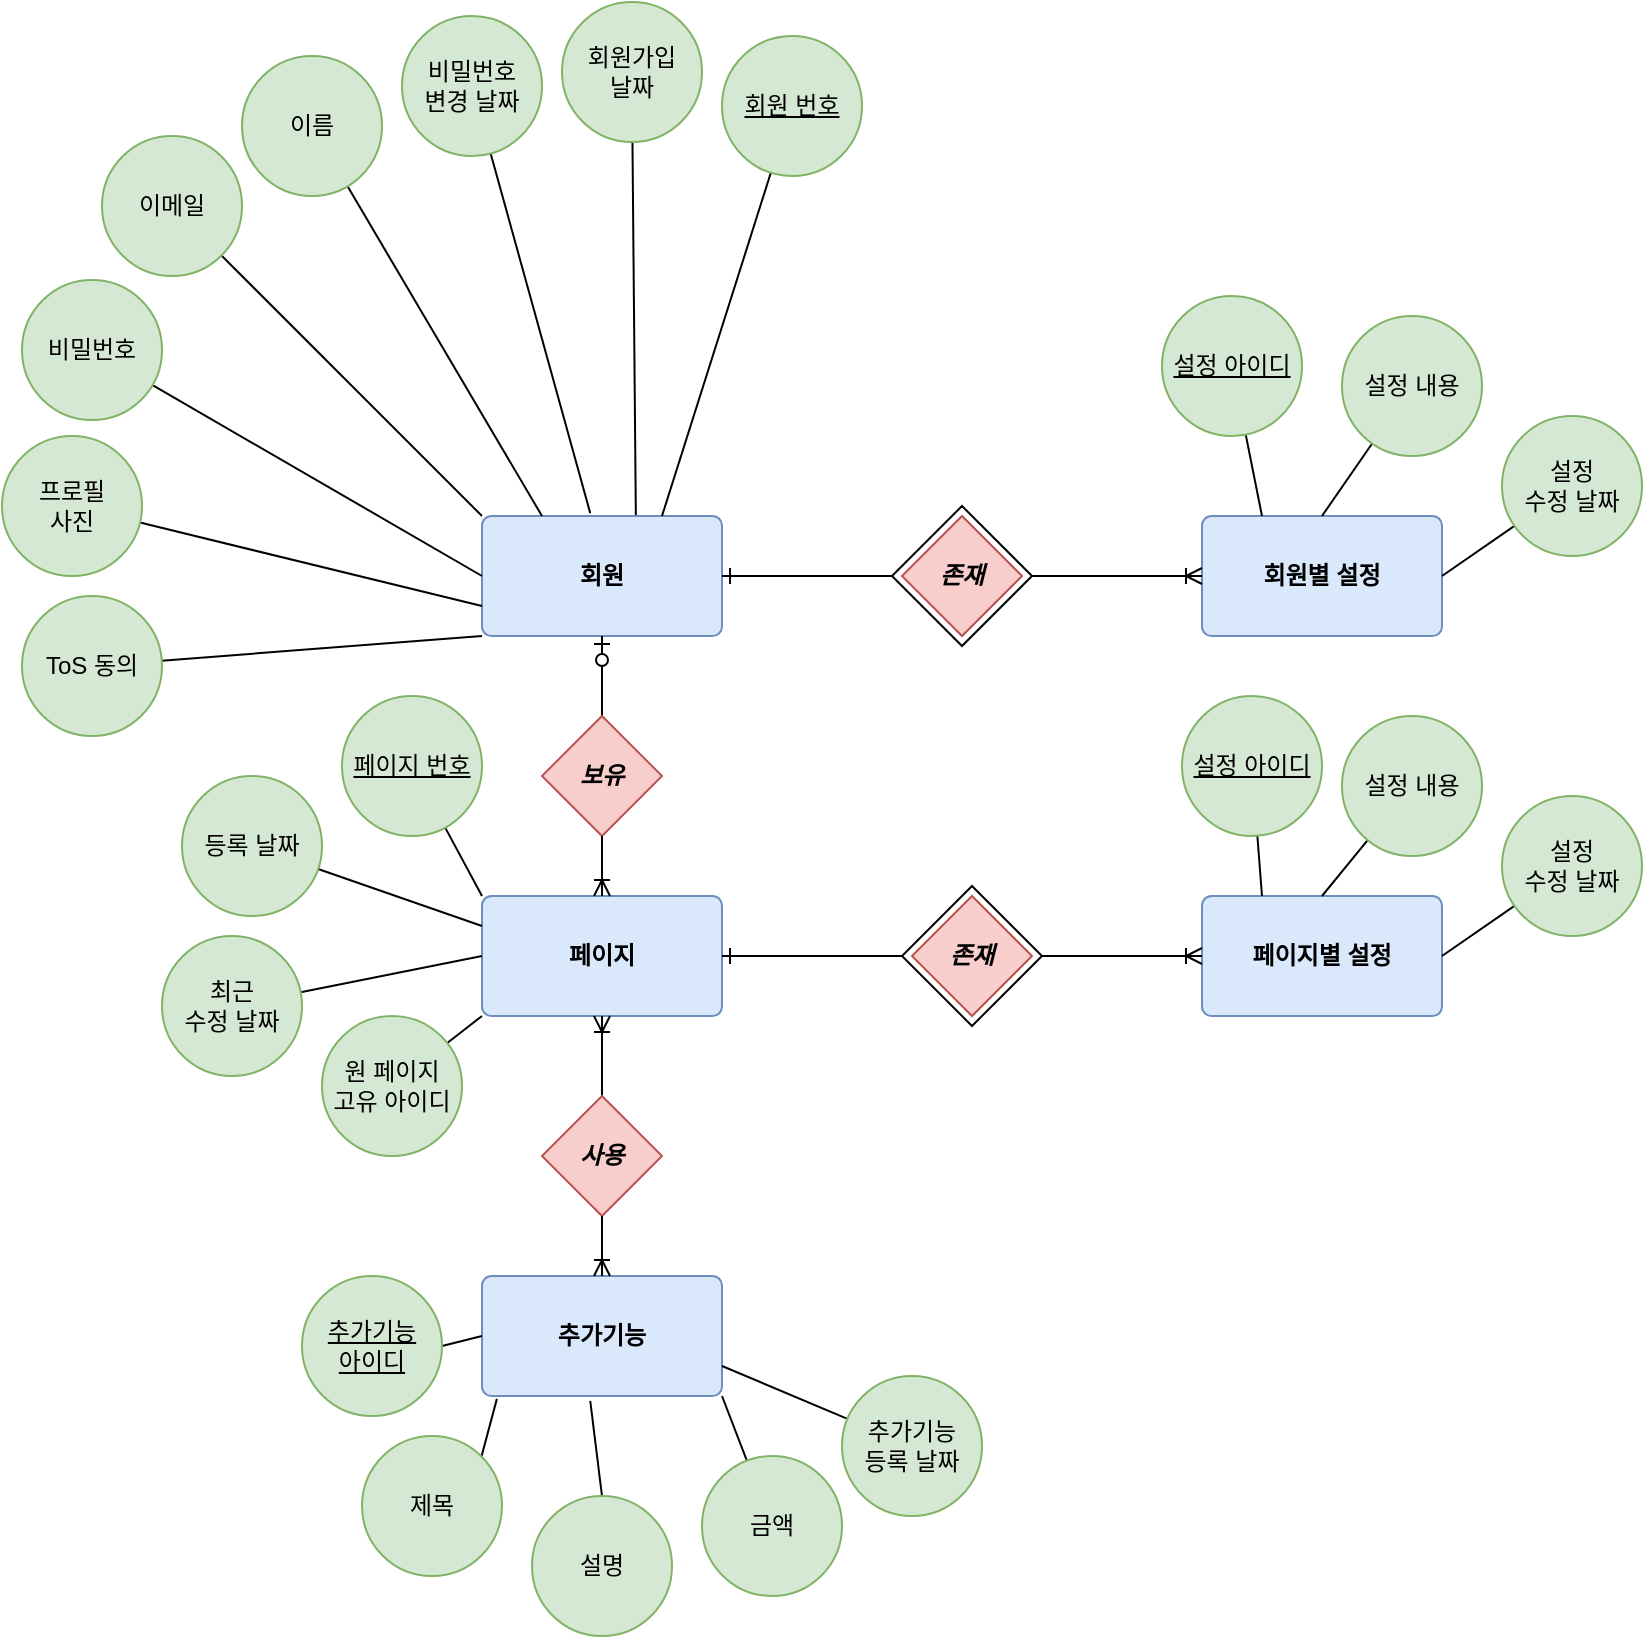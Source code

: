 <mxfile version="19.0.2" type="device"><diagram id="VnR5zD0fV3zJWWybcCal" name="페이지-1"><mxGraphModel dx="820" dy="823" grid="1" gridSize="10" guides="1" tooltips="1" connect="1" arrows="1" fold="1" page="0" pageScale="1" pageWidth="850" pageHeight="1100" background="none" math="0" shadow="0"><root><mxCell id="0"/><mxCell id="1" parent="0"/><mxCell id="6lqEJoBBVzWmlgnXsBPY-34" value="" style="rhombus;whiteSpace=wrap;html=1;fillColor=none;" vertex="1" parent="1"><mxGeometry x="355" y="365" width="70" height="70" as="geometry"/></mxCell><mxCell id="6lqEJoBBVzWmlgnXsBPY-32" value="" style="rhombus;whiteSpace=wrap;html=1;fillColor=none;" vertex="1" parent="1"><mxGeometry x="360" y="555" width="70" height="70" as="geometry"/></mxCell><mxCell id="6lqEJoBBVzWmlgnXsBPY-1" value="회원" style="rounded=1;whiteSpace=wrap;html=1;arcSize=8;fillColor=#dae8fc;strokeColor=#6c8ebf;fontStyle=1" vertex="1" parent="1"><mxGeometry x="150" y="370" width="120" height="60" as="geometry"/></mxCell><mxCell id="6lqEJoBBVzWmlgnXsBPY-2" value="페이지" style="rounded=1;whiteSpace=wrap;html=1;arcSize=8;fillColor=#dae8fc;strokeColor=#6c8ebf;fontStyle=1" vertex="1" parent="1"><mxGeometry x="150" y="560" width="120" height="60" as="geometry"/></mxCell><mxCell id="6lqEJoBBVzWmlgnXsBPY-3" value="회원별 설정" style="rounded=1;whiteSpace=wrap;html=1;arcSize=8;fillColor=#dae8fc;strokeColor=#6c8ebf;fontStyle=1" vertex="1" parent="1"><mxGeometry x="510" y="370" width="120" height="60" as="geometry"/></mxCell><mxCell id="6lqEJoBBVzWmlgnXsBPY-4" value="페이지별 설정" style="rounded=1;whiteSpace=wrap;html=1;arcSize=8;fillColor=#dae8fc;strokeColor=#6c8ebf;fontStyle=1" vertex="1" parent="1"><mxGeometry x="510" y="560" width="120" height="60" as="geometry"/></mxCell><mxCell id="6lqEJoBBVzWmlgnXsBPY-5" value="추가기능" style="rounded=1;whiteSpace=wrap;html=1;arcSize=8;fillColor=#dae8fc;strokeColor=#6c8ebf;fontStyle=1" vertex="1" parent="1"><mxGeometry x="150" y="750" width="120" height="60" as="geometry"/></mxCell><mxCell id="6lqEJoBBVzWmlgnXsBPY-10" style="rounded=0;orthogonalLoop=1;jettySize=auto;html=1;endArrow=none;endFill=0;entryX=0.75;entryY=0;entryDx=0;entryDy=0;" edge="1" parent="1" source="6lqEJoBBVzWmlgnXsBPY-8" target="6lqEJoBBVzWmlgnXsBPY-1"><mxGeometry relative="1" as="geometry"/></mxCell><mxCell id="6lqEJoBBVzWmlgnXsBPY-8" value="&lt;u&gt;회원 번호&lt;/u&gt;" style="ellipse;whiteSpace=wrap;html=1;aspect=fixed;fillColor=#d5e8d4;strokeColor=#82b366;" vertex="1" parent="1"><mxGeometry x="270" y="130" width="70" height="70" as="geometry"/></mxCell><mxCell id="6lqEJoBBVzWmlgnXsBPY-17" style="edgeStyle=none;rounded=0;orthogonalLoop=1;jettySize=auto;html=1;entryX=0;entryY=1;entryDx=0;entryDy=0;endArrow=none;endFill=0;" edge="1" parent="1" source="6lqEJoBBVzWmlgnXsBPY-11" target="6lqEJoBBVzWmlgnXsBPY-1"><mxGeometry relative="1" as="geometry"/></mxCell><mxCell id="6lqEJoBBVzWmlgnXsBPY-11" value="ToS 동의" style="ellipse;whiteSpace=wrap;html=1;aspect=fixed;fillColor=#d5e8d4;strokeColor=#82b366;" vertex="1" parent="1"><mxGeometry x="-80" y="410" width="70" height="70" as="geometry"/></mxCell><mxCell id="6lqEJoBBVzWmlgnXsBPY-20" style="edgeStyle=none;rounded=0;orthogonalLoop=1;jettySize=auto;html=1;entryX=0;entryY=0;entryDx=0;entryDy=0;endArrow=none;endFill=0;" edge="1" parent="1" source="6lqEJoBBVzWmlgnXsBPY-12" target="6lqEJoBBVzWmlgnXsBPY-1"><mxGeometry relative="1" as="geometry"/></mxCell><mxCell id="6lqEJoBBVzWmlgnXsBPY-12" value="이메일" style="ellipse;whiteSpace=wrap;html=1;aspect=fixed;fillColor=#d5e8d4;strokeColor=#82b366;" vertex="1" parent="1"><mxGeometry x="-40" y="180" width="70" height="70" as="geometry"/></mxCell><mxCell id="6lqEJoBBVzWmlgnXsBPY-21" style="edgeStyle=none;rounded=0;orthogonalLoop=1;jettySize=auto;html=1;entryX=0.25;entryY=0;entryDx=0;entryDy=0;endArrow=none;endFill=0;" edge="1" parent="1" source="6lqEJoBBVzWmlgnXsBPY-13" target="6lqEJoBBVzWmlgnXsBPY-1"><mxGeometry relative="1" as="geometry"/></mxCell><mxCell id="6lqEJoBBVzWmlgnXsBPY-13" value="이름" style="ellipse;whiteSpace=wrap;html=1;aspect=fixed;fillColor=#d5e8d4;strokeColor=#82b366;" vertex="1" parent="1"><mxGeometry x="30" y="140" width="70" height="70" as="geometry"/></mxCell><mxCell id="6lqEJoBBVzWmlgnXsBPY-19" style="edgeStyle=none;rounded=0;orthogonalLoop=1;jettySize=auto;html=1;entryX=0;entryY=0.5;entryDx=0;entryDy=0;endArrow=none;endFill=0;" edge="1" parent="1" source="6lqEJoBBVzWmlgnXsBPY-14" target="6lqEJoBBVzWmlgnXsBPY-1"><mxGeometry relative="1" as="geometry"/></mxCell><mxCell id="6lqEJoBBVzWmlgnXsBPY-14" value="비밀번호" style="ellipse;whiteSpace=wrap;html=1;aspect=fixed;fillColor=#d5e8d4;strokeColor=#82b366;" vertex="1" parent="1"><mxGeometry x="-80" y="252" width="70" height="70" as="geometry"/></mxCell><mxCell id="6lqEJoBBVzWmlgnXsBPY-18" style="edgeStyle=none;rounded=0;orthogonalLoop=1;jettySize=auto;html=1;entryX=0;entryY=0.75;entryDx=0;entryDy=0;endArrow=none;endFill=0;" edge="1" parent="1" source="6lqEJoBBVzWmlgnXsBPY-15" target="6lqEJoBBVzWmlgnXsBPY-1"><mxGeometry relative="1" as="geometry"/></mxCell><mxCell id="6lqEJoBBVzWmlgnXsBPY-15" value="프로필&lt;br&gt;사진" style="ellipse;whiteSpace=wrap;html=1;aspect=fixed;fillColor=#d5e8d4;strokeColor=#82b366;" vertex="1" parent="1"><mxGeometry x="-90" y="330" width="70" height="70" as="geometry"/></mxCell><mxCell id="6lqEJoBBVzWmlgnXsBPY-22" value="" style="fontSize=12;html=1;endArrow=ERzeroToOne;endFill=1;rounded=0;entryX=0.5;entryY=1;entryDx=0;entryDy=0;exitX=0.5;exitY=0;exitDx=0;exitDy=0;" edge="1" parent="1" source="6lqEJoBBVzWmlgnXsBPY-23" target="6lqEJoBBVzWmlgnXsBPY-1"><mxGeometry width="100" height="100" relative="1" as="geometry"><mxPoint x="360" y="470" as="sourcePoint"/><mxPoint x="230.0" y="490" as="targetPoint"/></mxGeometry></mxCell><mxCell id="6lqEJoBBVzWmlgnXsBPY-23" value="보유" style="rhombus;whiteSpace=wrap;html=1;fillColor=#f8cecc;strokeColor=#b85450;fontStyle=3" vertex="1" parent="1"><mxGeometry x="180" y="470" width="60" height="60" as="geometry"/></mxCell><mxCell id="6lqEJoBBVzWmlgnXsBPY-24" value="" style="fontSize=12;html=1;endArrow=ERoneToMany;rounded=0;entryX=0.5;entryY=0;entryDx=0;entryDy=0;exitX=0.5;exitY=1;exitDx=0;exitDy=0;" edge="1" parent="1" source="6lqEJoBBVzWmlgnXsBPY-23" target="6lqEJoBBVzWmlgnXsBPY-2"><mxGeometry width="100" height="100" relative="1" as="geometry"><mxPoint x="250" y="539.05" as="sourcePoint"/><mxPoint x="330" y="539.05" as="targetPoint"/></mxGeometry></mxCell><mxCell id="6lqEJoBBVzWmlgnXsBPY-25" value="" style="fontSize=12;html=1;endArrow=ERoneToMany;rounded=0;entryX=0.5;entryY=1;entryDx=0;entryDy=0;exitX=0.5;exitY=0;exitDx=0;exitDy=0;" edge="1" parent="1" source="6lqEJoBBVzWmlgnXsBPY-27" target="6lqEJoBBVzWmlgnXsBPY-2"><mxGeometry width="100" height="100" relative="1" as="geometry"><mxPoint x="105" y="770" as="sourcePoint"/><mxPoint x="205" y="670" as="targetPoint"/></mxGeometry></mxCell><mxCell id="6lqEJoBBVzWmlgnXsBPY-27" value="사용" style="rhombus;whiteSpace=wrap;html=1;fillColor=#f8cecc;strokeColor=#b85450;fontStyle=3" vertex="1" parent="1"><mxGeometry x="180" y="660" width="60" height="60" as="geometry"/></mxCell><mxCell id="6lqEJoBBVzWmlgnXsBPY-28" value="" style="fontSize=12;html=1;endArrow=ERoneToMany;rounded=0;entryX=0.5;entryY=0;entryDx=0;entryDy=0;exitX=0.5;exitY=1;exitDx=0;exitDy=0;" edge="1" parent="1" source="6lqEJoBBVzWmlgnXsBPY-27" target="6lqEJoBBVzWmlgnXsBPY-5"><mxGeometry width="100" height="100" relative="1" as="geometry"><mxPoint x="220.0" y="670" as="sourcePoint"/><mxPoint x="220.0" y="630" as="targetPoint"/></mxGeometry></mxCell><mxCell id="6lqEJoBBVzWmlgnXsBPY-31" value="존재" style="rhombus;whiteSpace=wrap;html=1;fillColor=#f8cecc;strokeColor=#b85450;fontStyle=3" vertex="1" parent="1"><mxGeometry x="365" y="560" width="60" height="60" as="geometry"/></mxCell><mxCell id="6lqEJoBBVzWmlgnXsBPY-33" value="존재" style="rhombus;whiteSpace=wrap;html=1;fillColor=#f8cecc;strokeColor=#b85450;fontStyle=3" vertex="1" parent="1"><mxGeometry x="360" y="370" width="60" height="60" as="geometry"/></mxCell><mxCell id="6lqEJoBBVzWmlgnXsBPY-35" value="" style="edgeStyle=entityRelationEdgeStyle;fontSize=12;html=1;endArrow=ERone;endFill=1;rounded=0;entryX=1;entryY=0.5;entryDx=0;entryDy=0;exitX=0;exitY=0.5;exitDx=0;exitDy=0;" edge="1" parent="1" source="6lqEJoBBVzWmlgnXsBPY-32" target="6lqEJoBBVzWmlgnXsBPY-2"><mxGeometry width="100" height="100" relative="1" as="geometry"><mxPoint x="310" y="850" as="sourcePoint"/><mxPoint x="410" y="750" as="targetPoint"/></mxGeometry></mxCell><mxCell id="6lqEJoBBVzWmlgnXsBPY-36" value="" style="edgeStyle=entityRelationEdgeStyle;fontSize=12;html=1;endArrow=ERoneToMany;rounded=0;entryX=0;entryY=0.5;entryDx=0;entryDy=0;exitX=1;exitY=0.5;exitDx=0;exitDy=0;" edge="1" parent="1" source="6lqEJoBBVzWmlgnXsBPY-32" target="6lqEJoBBVzWmlgnXsBPY-4"><mxGeometry width="100" height="100" relative="1" as="geometry"><mxPoint x="430" y="590" as="sourcePoint"/><mxPoint x="530" y="490" as="targetPoint"/></mxGeometry></mxCell><mxCell id="6lqEJoBBVzWmlgnXsBPY-37" value="" style="edgeStyle=entityRelationEdgeStyle;fontSize=12;html=1;endArrow=ERone;endFill=1;rounded=0;entryX=1;entryY=0.5;entryDx=0;entryDy=0;exitX=0;exitY=0.5;exitDx=0;exitDy=0;" edge="1" parent="1" source="6lqEJoBBVzWmlgnXsBPY-34" target="6lqEJoBBVzWmlgnXsBPY-1"><mxGeometry width="100" height="100" relative="1" as="geometry"><mxPoint x="340" y="450" as="sourcePoint"/><mxPoint x="250.0" y="450" as="targetPoint"/></mxGeometry></mxCell><mxCell id="6lqEJoBBVzWmlgnXsBPY-38" value="" style="edgeStyle=entityRelationEdgeStyle;fontSize=12;html=1;endArrow=ERoneToMany;rounded=0;entryX=0;entryY=0.5;entryDx=0;entryDy=0;exitX=1;exitY=0.5;exitDx=0;exitDy=0;" edge="1" parent="1" source="6lqEJoBBVzWmlgnXsBPY-34" target="6lqEJoBBVzWmlgnXsBPY-3"><mxGeometry width="100" height="100" relative="1" as="geometry"><mxPoint x="450" y="400" as="sourcePoint"/><mxPoint x="500" y="399.52" as="targetPoint"/></mxGeometry></mxCell><mxCell id="6lqEJoBBVzWmlgnXsBPY-47" style="edgeStyle=none;rounded=0;orthogonalLoop=1;jettySize=auto;html=1;entryX=0;entryY=0;entryDx=0;entryDy=0;endArrow=none;endFill=0;" edge="1" parent="1" source="6lqEJoBBVzWmlgnXsBPY-39" target="6lqEJoBBVzWmlgnXsBPY-2"><mxGeometry relative="1" as="geometry"/></mxCell><mxCell id="6lqEJoBBVzWmlgnXsBPY-39" value="&lt;u&gt;페이지 번호&lt;/u&gt;" style="ellipse;whiteSpace=wrap;html=1;aspect=fixed;fillColor=#d5e8d4;strokeColor=#82b366;" vertex="1" parent="1"><mxGeometry x="80" y="460" width="70" height="70" as="geometry"/></mxCell><mxCell id="6lqEJoBBVzWmlgnXsBPY-46" style="edgeStyle=none;rounded=0;orthogonalLoop=1;jettySize=auto;html=1;entryX=0;entryY=0.25;entryDx=0;entryDy=0;endArrow=none;endFill=0;" edge="1" parent="1" source="6lqEJoBBVzWmlgnXsBPY-40" target="6lqEJoBBVzWmlgnXsBPY-2"><mxGeometry relative="1" as="geometry"/></mxCell><mxCell id="6lqEJoBBVzWmlgnXsBPY-40" value="등록 날짜" style="ellipse;whiteSpace=wrap;html=1;aspect=fixed;fillColor=#d5e8d4;strokeColor=#82b366;" vertex="1" parent="1"><mxGeometry y="500" width="70" height="70" as="geometry"/></mxCell><mxCell id="6lqEJoBBVzWmlgnXsBPY-44" style="edgeStyle=none;rounded=0;orthogonalLoop=1;jettySize=auto;html=1;entryX=0;entryY=0.5;entryDx=0;entryDy=0;endArrow=none;endFill=0;" edge="1" parent="1" source="6lqEJoBBVzWmlgnXsBPY-41" target="6lqEJoBBVzWmlgnXsBPY-2"><mxGeometry relative="1" as="geometry"/></mxCell><mxCell id="6lqEJoBBVzWmlgnXsBPY-41" value="최근&lt;br&gt;수정 날짜" style="ellipse;whiteSpace=wrap;html=1;aspect=fixed;fillColor=#d5e8d4;strokeColor=#82b366;" vertex="1" parent="1"><mxGeometry x="-10" y="580" width="70" height="70" as="geometry"/></mxCell><mxCell id="6lqEJoBBVzWmlgnXsBPY-45" style="edgeStyle=none;rounded=0;orthogonalLoop=1;jettySize=auto;html=1;entryX=0;entryY=1;entryDx=0;entryDy=0;endArrow=none;endFill=0;" edge="1" parent="1" source="6lqEJoBBVzWmlgnXsBPY-42" target="6lqEJoBBVzWmlgnXsBPY-2"><mxGeometry relative="1" as="geometry"/></mxCell><mxCell id="6lqEJoBBVzWmlgnXsBPY-42" value="원 페이지&lt;br&gt;고유 아이디" style="ellipse;whiteSpace=wrap;html=1;aspect=fixed;fillColor=#d5e8d4;strokeColor=#82b366;" vertex="1" parent="1"><mxGeometry x="70" y="620" width="70" height="70" as="geometry"/></mxCell><mxCell id="6lqEJoBBVzWmlgnXsBPY-53" style="edgeStyle=none;rounded=0;orthogonalLoop=1;jettySize=auto;html=1;exitX=1;exitY=0.5;exitDx=0;exitDy=0;entryX=0;entryY=0.5;entryDx=0;entryDy=0;endArrow=none;endFill=0;" edge="1" parent="1" source="6lqEJoBBVzWmlgnXsBPY-48" target="6lqEJoBBVzWmlgnXsBPY-5"><mxGeometry relative="1" as="geometry"/></mxCell><mxCell id="6lqEJoBBVzWmlgnXsBPY-48" value="&lt;u&gt;추가기능&lt;br&gt;아이디&lt;br&gt;&lt;/u&gt;" style="ellipse;whiteSpace=wrap;html=1;aspect=fixed;fillColor=#d5e8d4;strokeColor=#82b366;" vertex="1" parent="1"><mxGeometry x="60" y="750" width="70" height="70" as="geometry"/></mxCell><mxCell id="6lqEJoBBVzWmlgnXsBPY-54" style="edgeStyle=none;rounded=0;orthogonalLoop=1;jettySize=auto;html=1;exitX=1;exitY=0;exitDx=0;exitDy=0;entryX=0.062;entryY=1.024;entryDx=0;entryDy=0;entryPerimeter=0;endArrow=none;endFill=0;" edge="1" parent="1" source="6lqEJoBBVzWmlgnXsBPY-49" target="6lqEJoBBVzWmlgnXsBPY-5"><mxGeometry relative="1" as="geometry"/></mxCell><mxCell id="6lqEJoBBVzWmlgnXsBPY-49" value="제목" style="ellipse;whiteSpace=wrap;html=1;aspect=fixed;fillColor=#d5e8d4;strokeColor=#82b366;" vertex="1" parent="1"><mxGeometry x="90" y="830" width="70" height="70" as="geometry"/></mxCell><mxCell id="6lqEJoBBVzWmlgnXsBPY-55" style="edgeStyle=none;rounded=0;orthogonalLoop=1;jettySize=auto;html=1;exitX=0.5;exitY=0;exitDx=0;exitDy=0;entryX=0.451;entryY=1.04;entryDx=0;entryDy=0;entryPerimeter=0;endArrow=none;endFill=0;" edge="1" parent="1" source="6lqEJoBBVzWmlgnXsBPY-50" target="6lqEJoBBVzWmlgnXsBPY-5"><mxGeometry relative="1" as="geometry"/></mxCell><mxCell id="6lqEJoBBVzWmlgnXsBPY-50" value="설명" style="ellipse;whiteSpace=wrap;html=1;aspect=fixed;fillColor=#d5e8d4;strokeColor=#82b366;" vertex="1" parent="1"><mxGeometry x="175" y="860" width="70" height="70" as="geometry"/></mxCell><mxCell id="6lqEJoBBVzWmlgnXsBPY-56" style="edgeStyle=none;rounded=0;orthogonalLoop=1;jettySize=auto;html=1;entryX=1;entryY=1;entryDx=0;entryDy=0;endArrow=none;endFill=0;" edge="1" parent="1" source="6lqEJoBBVzWmlgnXsBPY-51" target="6lqEJoBBVzWmlgnXsBPY-5"><mxGeometry relative="1" as="geometry"/></mxCell><mxCell id="6lqEJoBBVzWmlgnXsBPY-51" value="금액" style="ellipse;whiteSpace=wrap;html=1;aspect=fixed;fillColor=#d5e8d4;strokeColor=#82b366;" vertex="1" parent="1"><mxGeometry x="260" y="840" width="70" height="70" as="geometry"/></mxCell><mxCell id="6lqEJoBBVzWmlgnXsBPY-58" style="edgeStyle=none;rounded=0;orthogonalLoop=1;jettySize=auto;html=1;entryX=0.5;entryY=0;entryDx=0;entryDy=0;endArrow=none;endFill=0;" edge="1" parent="1" source="6lqEJoBBVzWmlgnXsBPY-57" target="6lqEJoBBVzWmlgnXsBPY-3"><mxGeometry relative="1" as="geometry"/></mxCell><mxCell id="6lqEJoBBVzWmlgnXsBPY-57" value="설정 내용" style="ellipse;whiteSpace=wrap;html=1;aspect=fixed;fillColor=#d5e8d4;strokeColor=#82b366;" vertex="1" parent="1"><mxGeometry x="580" y="270" width="70" height="70" as="geometry"/></mxCell><mxCell id="6lqEJoBBVzWmlgnXsBPY-60" style="edgeStyle=none;rounded=0;orthogonalLoop=1;jettySize=auto;html=1;entryX=0.5;entryY=0;entryDx=0;entryDy=0;endArrow=none;endFill=0;" edge="1" parent="1" source="6lqEJoBBVzWmlgnXsBPY-59" target="6lqEJoBBVzWmlgnXsBPY-4"><mxGeometry relative="1" as="geometry"/></mxCell><mxCell id="6lqEJoBBVzWmlgnXsBPY-59" value="설정 내용" style="ellipse;whiteSpace=wrap;html=1;aspect=fixed;fillColor=#d5e8d4;strokeColor=#82b366;" vertex="1" parent="1"><mxGeometry x="580" y="470" width="70" height="70" as="geometry"/></mxCell><mxCell id="6lqEJoBBVzWmlgnXsBPY-64" style="edgeStyle=none;rounded=0;orthogonalLoop=1;jettySize=auto;html=1;entryX=1;entryY=0.5;entryDx=0;entryDy=0;endArrow=none;endFill=0;" edge="1" parent="1" source="6lqEJoBBVzWmlgnXsBPY-61" target="6lqEJoBBVzWmlgnXsBPY-3"><mxGeometry relative="1" as="geometry"/></mxCell><mxCell id="6lqEJoBBVzWmlgnXsBPY-61" value="설정&lt;br&gt;수정 날짜" style="ellipse;whiteSpace=wrap;html=1;aspect=fixed;fillColor=#d5e8d4;strokeColor=#82b366;" vertex="1" parent="1"><mxGeometry x="660" y="320" width="70" height="70" as="geometry"/></mxCell><mxCell id="6lqEJoBBVzWmlgnXsBPY-63" style="edgeStyle=none;rounded=0;orthogonalLoop=1;jettySize=auto;html=1;entryX=1;entryY=0.5;entryDx=0;entryDy=0;endArrow=none;endFill=0;" edge="1" parent="1" source="6lqEJoBBVzWmlgnXsBPY-62" target="6lqEJoBBVzWmlgnXsBPY-4"><mxGeometry relative="1" as="geometry"/></mxCell><mxCell id="6lqEJoBBVzWmlgnXsBPY-62" value="설정&lt;br&gt;수정 날짜" style="ellipse;whiteSpace=wrap;html=1;aspect=fixed;fillColor=#d5e8d4;strokeColor=#82b366;" vertex="1" parent="1"><mxGeometry x="660" y="510" width="70" height="70" as="geometry"/></mxCell><mxCell id="6lqEJoBBVzWmlgnXsBPY-69" style="edgeStyle=none;rounded=0;orthogonalLoop=1;jettySize=auto;html=1;entryX=0.25;entryY=0;entryDx=0;entryDy=0;endArrow=none;endFill=0;" edge="1" parent="1" source="6lqEJoBBVzWmlgnXsBPY-66" target="6lqEJoBBVzWmlgnXsBPY-3"><mxGeometry relative="1" as="geometry"/></mxCell><mxCell id="6lqEJoBBVzWmlgnXsBPY-66" value="&lt;u&gt;설정 아이디&lt;/u&gt;" style="ellipse;whiteSpace=wrap;html=1;aspect=fixed;fillColor=#d5e8d4;strokeColor=#82b366;" vertex="1" parent="1"><mxGeometry x="490" y="260" width="70" height="70" as="geometry"/></mxCell><mxCell id="6lqEJoBBVzWmlgnXsBPY-68" style="edgeStyle=none;rounded=0;orthogonalLoop=1;jettySize=auto;html=1;entryX=0.25;entryY=0;entryDx=0;entryDy=0;endArrow=none;endFill=0;" edge="1" parent="1" source="6lqEJoBBVzWmlgnXsBPY-67" target="6lqEJoBBVzWmlgnXsBPY-4"><mxGeometry relative="1" as="geometry"/></mxCell><mxCell id="6lqEJoBBVzWmlgnXsBPY-67" value="&lt;u&gt;설정 아이디&lt;/u&gt;" style="ellipse;whiteSpace=wrap;html=1;aspect=fixed;fillColor=#d5e8d4;strokeColor=#82b366;" vertex="1" parent="1"><mxGeometry x="500" y="460" width="70" height="70" as="geometry"/></mxCell><mxCell id="6lqEJoBBVzWmlgnXsBPY-73" style="edgeStyle=none;rounded=0;orthogonalLoop=1;jettySize=auto;html=1;entryX=0.451;entryY=-0.024;entryDx=0;entryDy=0;entryPerimeter=0;endArrow=none;endFill=0;" edge="1" parent="1" source="6lqEJoBBVzWmlgnXsBPY-72" target="6lqEJoBBVzWmlgnXsBPY-1"><mxGeometry relative="1" as="geometry"/></mxCell><mxCell id="6lqEJoBBVzWmlgnXsBPY-72" value="비밀번호&lt;br&gt;변경 날짜" style="ellipse;whiteSpace=wrap;html=1;aspect=fixed;fillColor=#d5e8d4;strokeColor=#82b366;" vertex="1" parent="1"><mxGeometry x="110" y="120" width="70" height="70" as="geometry"/></mxCell><mxCell id="6lqEJoBBVzWmlgnXsBPY-75" style="edgeStyle=none;rounded=0;orthogonalLoop=1;jettySize=auto;html=1;entryX=0.641;entryY=-0.008;entryDx=0;entryDy=0;entryPerimeter=0;endArrow=none;endFill=0;" edge="1" parent="1" source="6lqEJoBBVzWmlgnXsBPY-74" target="6lqEJoBBVzWmlgnXsBPY-1"><mxGeometry relative="1" as="geometry"/></mxCell><mxCell id="6lqEJoBBVzWmlgnXsBPY-74" value="회원가입&lt;br&gt;날짜" style="ellipse;whiteSpace=wrap;html=1;aspect=fixed;fillColor=#d5e8d4;strokeColor=#82b366;" vertex="1" parent="1"><mxGeometry x="190" y="113" width="70" height="70" as="geometry"/></mxCell><mxCell id="6lqEJoBBVzWmlgnXsBPY-78" style="edgeStyle=none;rounded=0;orthogonalLoop=1;jettySize=auto;html=1;entryX=1;entryY=0.75;entryDx=0;entryDy=0;endArrow=none;endFill=0;" edge="1" parent="1" source="6lqEJoBBVzWmlgnXsBPY-77" target="6lqEJoBBVzWmlgnXsBPY-5"><mxGeometry relative="1" as="geometry"/></mxCell><mxCell id="6lqEJoBBVzWmlgnXsBPY-77" value="추가기능&lt;br&gt;등록 날짜" style="ellipse;whiteSpace=wrap;html=1;aspect=fixed;fillColor=#d5e8d4;strokeColor=#82b366;" vertex="1" parent="1"><mxGeometry x="330" y="800" width="70" height="70" as="geometry"/></mxCell></root></mxGraphModel></diagram></mxfile>